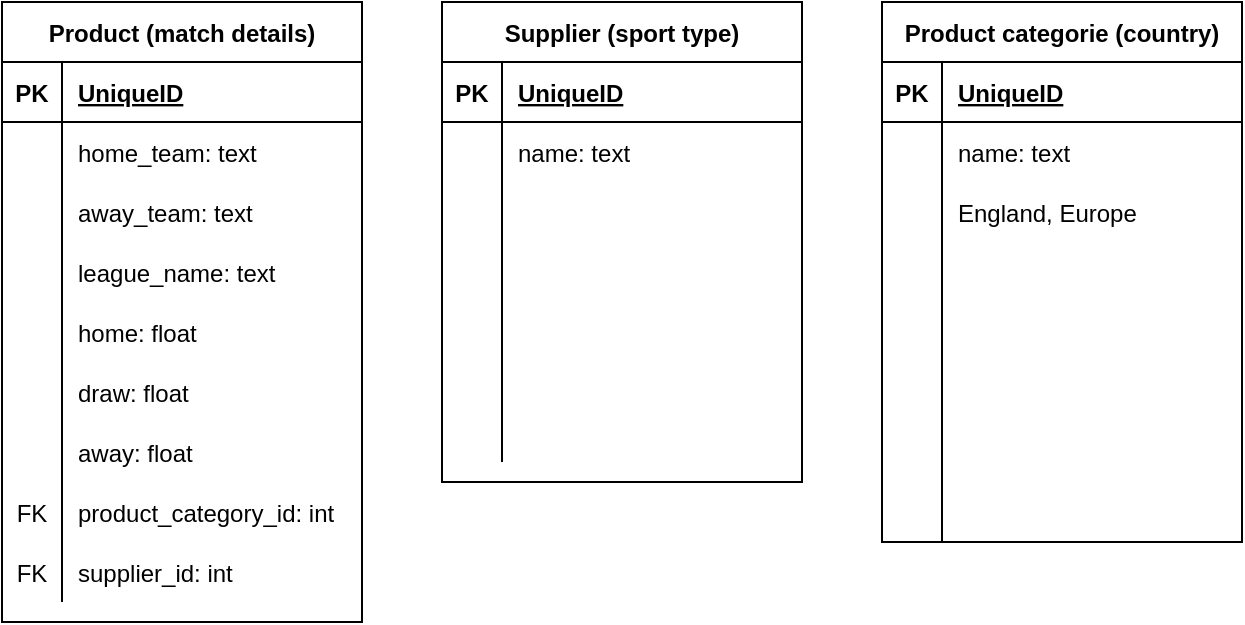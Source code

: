 <mxfile version="13.7.7" type="device"><diagram id="hdxMZM8gRisYwL6KkOhu" name="Page-1"><mxGraphModel dx="1041" dy="462" grid="1" gridSize="10" guides="1" tooltips="1" connect="1" arrows="1" fold="1" page="1" pageScale="1" pageWidth="1654" pageHeight="1169" math="0" shadow="0"><root><mxCell id="0"/><mxCell id="1" parent="0"/><mxCell id="8bAVlIXSvJwKPD2dPuzu-1" value="Product (match details)" style="shape=table;startSize=30;container=1;collapsible=1;childLayout=tableLayout;fixedRows=1;rowLines=0;fontStyle=1;align=center;resizeLast=1;" vertex="1" parent="1"><mxGeometry x="180" y="30" width="180" height="310" as="geometry"/></mxCell><mxCell id="8bAVlIXSvJwKPD2dPuzu-2" value="" style="shape=partialRectangle;collapsible=0;dropTarget=0;pointerEvents=0;fillColor=none;top=0;left=0;bottom=1;right=0;points=[[0,0.5],[1,0.5]];portConstraint=eastwest;" vertex="1" parent="8bAVlIXSvJwKPD2dPuzu-1"><mxGeometry y="30" width="180" height="30" as="geometry"/></mxCell><mxCell id="8bAVlIXSvJwKPD2dPuzu-3" value="PK" style="shape=partialRectangle;connectable=0;fillColor=none;top=0;left=0;bottom=0;right=0;fontStyle=1;overflow=hidden;" vertex="1" parent="8bAVlIXSvJwKPD2dPuzu-2"><mxGeometry width="30" height="30" as="geometry"/></mxCell><mxCell id="8bAVlIXSvJwKPD2dPuzu-4" value="UniqueID" style="shape=partialRectangle;connectable=0;fillColor=none;top=0;left=0;bottom=0;right=0;align=left;spacingLeft=6;fontStyle=5;overflow=hidden;" vertex="1" parent="8bAVlIXSvJwKPD2dPuzu-2"><mxGeometry x="30" width="150" height="30" as="geometry"/></mxCell><mxCell id="8bAVlIXSvJwKPD2dPuzu-5" value="" style="shape=partialRectangle;collapsible=0;dropTarget=0;pointerEvents=0;fillColor=none;top=0;left=0;bottom=0;right=0;points=[[0,0.5],[1,0.5]];portConstraint=eastwest;" vertex="1" parent="8bAVlIXSvJwKPD2dPuzu-1"><mxGeometry y="60" width="180" height="30" as="geometry"/></mxCell><mxCell id="8bAVlIXSvJwKPD2dPuzu-6" value="" style="shape=partialRectangle;connectable=0;fillColor=none;top=0;left=0;bottom=0;right=0;editable=1;overflow=hidden;" vertex="1" parent="8bAVlIXSvJwKPD2dPuzu-5"><mxGeometry width="30" height="30" as="geometry"/></mxCell><mxCell id="8bAVlIXSvJwKPD2dPuzu-7" value="home_team: text" style="shape=partialRectangle;connectable=0;fillColor=none;top=0;left=0;bottom=0;right=0;align=left;spacingLeft=6;overflow=hidden;" vertex="1" parent="8bAVlIXSvJwKPD2dPuzu-5"><mxGeometry x="30" width="150" height="30" as="geometry"/></mxCell><mxCell id="8bAVlIXSvJwKPD2dPuzu-78" value="" style="shape=partialRectangle;collapsible=0;dropTarget=0;pointerEvents=0;fillColor=none;top=0;left=0;bottom=0;right=0;points=[[0,0.5],[1,0.5]];portConstraint=eastwest;" vertex="1" parent="8bAVlIXSvJwKPD2dPuzu-1"><mxGeometry y="90" width="180" height="30" as="geometry"/></mxCell><mxCell id="8bAVlIXSvJwKPD2dPuzu-79" value="" style="shape=partialRectangle;connectable=0;fillColor=none;top=0;left=0;bottom=0;right=0;editable=1;overflow=hidden;" vertex="1" parent="8bAVlIXSvJwKPD2dPuzu-78"><mxGeometry width="30" height="30" as="geometry"/></mxCell><mxCell id="8bAVlIXSvJwKPD2dPuzu-80" value="away_team: text" style="shape=partialRectangle;connectable=0;fillColor=none;top=0;left=0;bottom=0;right=0;align=left;spacingLeft=6;overflow=hidden;" vertex="1" parent="8bAVlIXSvJwKPD2dPuzu-78"><mxGeometry x="30" width="150" height="30" as="geometry"/></mxCell><mxCell id="8bAVlIXSvJwKPD2dPuzu-20" value="" style="shape=partialRectangle;collapsible=0;dropTarget=0;pointerEvents=0;fillColor=none;top=0;left=0;bottom=0;right=0;points=[[0,0.5],[1,0.5]];portConstraint=eastwest;" vertex="1" parent="8bAVlIXSvJwKPD2dPuzu-1"><mxGeometry y="120" width="180" height="30" as="geometry"/></mxCell><mxCell id="8bAVlIXSvJwKPD2dPuzu-21" value="" style="shape=partialRectangle;connectable=0;fillColor=none;top=0;left=0;bottom=0;right=0;editable=1;overflow=hidden;" vertex="1" parent="8bAVlIXSvJwKPD2dPuzu-20"><mxGeometry width="30" height="30" as="geometry"/></mxCell><mxCell id="8bAVlIXSvJwKPD2dPuzu-22" value="league_name: text" style="shape=partialRectangle;connectable=0;fillColor=none;top=0;left=0;bottom=0;right=0;align=left;spacingLeft=6;overflow=hidden;" vertex="1" parent="8bAVlIXSvJwKPD2dPuzu-20"><mxGeometry x="30" width="150" height="30" as="geometry"/></mxCell><mxCell id="8bAVlIXSvJwKPD2dPuzu-8" value="" style="shape=partialRectangle;collapsible=0;dropTarget=0;pointerEvents=0;fillColor=none;top=0;left=0;bottom=0;right=0;points=[[0,0.5],[1,0.5]];portConstraint=eastwest;" vertex="1" parent="8bAVlIXSvJwKPD2dPuzu-1"><mxGeometry y="150" width="180" height="30" as="geometry"/></mxCell><mxCell id="8bAVlIXSvJwKPD2dPuzu-9" value="" style="shape=partialRectangle;connectable=0;fillColor=none;top=0;left=0;bottom=0;right=0;editable=1;overflow=hidden;" vertex="1" parent="8bAVlIXSvJwKPD2dPuzu-8"><mxGeometry width="30" height="30" as="geometry"/></mxCell><mxCell id="8bAVlIXSvJwKPD2dPuzu-10" value="home: float" style="shape=partialRectangle;connectable=0;fillColor=none;top=0;left=0;bottom=0;right=0;align=left;spacingLeft=6;overflow=hidden;" vertex="1" parent="8bAVlIXSvJwKPD2dPuzu-8"><mxGeometry x="30" width="150" height="30" as="geometry"/></mxCell><mxCell id="8bAVlIXSvJwKPD2dPuzu-11" value="" style="shape=partialRectangle;collapsible=0;dropTarget=0;pointerEvents=0;fillColor=none;top=0;left=0;bottom=0;right=0;points=[[0,0.5],[1,0.5]];portConstraint=eastwest;" vertex="1" parent="8bAVlIXSvJwKPD2dPuzu-1"><mxGeometry y="180" width="180" height="30" as="geometry"/></mxCell><mxCell id="8bAVlIXSvJwKPD2dPuzu-12" value="" style="shape=partialRectangle;connectable=0;fillColor=none;top=0;left=0;bottom=0;right=0;editable=1;overflow=hidden;" vertex="1" parent="8bAVlIXSvJwKPD2dPuzu-11"><mxGeometry width="30" height="30" as="geometry"/></mxCell><mxCell id="8bAVlIXSvJwKPD2dPuzu-13" value="draw: float" style="shape=partialRectangle;connectable=0;fillColor=none;top=0;left=0;bottom=0;right=0;align=left;spacingLeft=6;overflow=hidden;" vertex="1" parent="8bAVlIXSvJwKPD2dPuzu-11"><mxGeometry x="30" width="150" height="30" as="geometry"/></mxCell><mxCell id="8bAVlIXSvJwKPD2dPuzu-14" value="" style="shape=partialRectangle;collapsible=0;dropTarget=0;pointerEvents=0;fillColor=none;top=0;left=0;bottom=0;right=0;points=[[0,0.5],[1,0.5]];portConstraint=eastwest;" vertex="1" parent="8bAVlIXSvJwKPD2dPuzu-1"><mxGeometry y="210" width="180" height="30" as="geometry"/></mxCell><mxCell id="8bAVlIXSvJwKPD2dPuzu-15" value="" style="shape=partialRectangle;connectable=0;fillColor=none;top=0;left=0;bottom=0;right=0;editable=1;overflow=hidden;" vertex="1" parent="8bAVlIXSvJwKPD2dPuzu-14"><mxGeometry width="30" height="30" as="geometry"/></mxCell><mxCell id="8bAVlIXSvJwKPD2dPuzu-16" value="away: float" style="shape=partialRectangle;connectable=0;fillColor=none;top=0;left=0;bottom=0;right=0;align=left;spacingLeft=6;overflow=hidden;" vertex="1" parent="8bAVlIXSvJwKPD2dPuzu-14"><mxGeometry x="30" width="150" height="30" as="geometry"/></mxCell><mxCell id="8bAVlIXSvJwKPD2dPuzu-17" value="" style="shape=partialRectangle;collapsible=0;dropTarget=0;pointerEvents=0;fillColor=none;top=0;left=0;bottom=0;right=0;points=[[0,0.5],[1,0.5]];portConstraint=eastwest;" vertex="1" parent="8bAVlIXSvJwKPD2dPuzu-1"><mxGeometry y="240" width="180" height="30" as="geometry"/></mxCell><mxCell id="8bAVlIXSvJwKPD2dPuzu-18" value="FK" style="shape=partialRectangle;connectable=0;fillColor=none;top=0;left=0;bottom=0;right=0;editable=1;overflow=hidden;" vertex="1" parent="8bAVlIXSvJwKPD2dPuzu-17"><mxGeometry width="30" height="30" as="geometry"/></mxCell><mxCell id="8bAVlIXSvJwKPD2dPuzu-19" value="product_category_id: int" style="shape=partialRectangle;connectable=0;fillColor=none;top=0;left=0;bottom=0;right=0;align=left;spacingLeft=6;overflow=hidden;" vertex="1" parent="8bAVlIXSvJwKPD2dPuzu-17"><mxGeometry x="30" width="150" height="30" as="geometry"/></mxCell><mxCell id="8bAVlIXSvJwKPD2dPuzu-23" value="" style="shape=partialRectangle;collapsible=0;dropTarget=0;pointerEvents=0;fillColor=none;top=0;left=0;bottom=0;right=0;points=[[0,0.5],[1,0.5]];portConstraint=eastwest;" vertex="1" parent="8bAVlIXSvJwKPD2dPuzu-1"><mxGeometry y="270" width="180" height="30" as="geometry"/></mxCell><mxCell id="8bAVlIXSvJwKPD2dPuzu-24" value="FK" style="shape=partialRectangle;connectable=0;fillColor=none;top=0;left=0;bottom=0;right=0;editable=1;overflow=hidden;" vertex="1" parent="8bAVlIXSvJwKPD2dPuzu-23"><mxGeometry width="30" height="30" as="geometry"/></mxCell><mxCell id="8bAVlIXSvJwKPD2dPuzu-25" value="supplier_id: int" style="shape=partialRectangle;connectable=0;fillColor=none;top=0;left=0;bottom=0;right=0;align=left;spacingLeft=6;overflow=hidden;" vertex="1" parent="8bAVlIXSvJwKPD2dPuzu-23"><mxGeometry x="30" width="150" height="30" as="geometry"/></mxCell><mxCell id="8bAVlIXSvJwKPD2dPuzu-26" value="Supplier (sport type)" style="shape=table;startSize=30;container=1;collapsible=1;childLayout=tableLayout;fixedRows=1;rowLines=0;fontStyle=1;align=center;resizeLast=1;" vertex="1" parent="1"><mxGeometry x="400" y="30" width="180" height="240" as="geometry"/></mxCell><mxCell id="8bAVlIXSvJwKPD2dPuzu-27" value="" style="shape=partialRectangle;collapsible=0;dropTarget=0;pointerEvents=0;fillColor=none;top=0;left=0;bottom=1;right=0;points=[[0,0.5],[1,0.5]];portConstraint=eastwest;" vertex="1" parent="8bAVlIXSvJwKPD2dPuzu-26"><mxGeometry y="30" width="180" height="30" as="geometry"/></mxCell><mxCell id="8bAVlIXSvJwKPD2dPuzu-28" value="PK" style="shape=partialRectangle;connectable=0;fillColor=none;top=0;left=0;bottom=0;right=0;fontStyle=1;overflow=hidden;" vertex="1" parent="8bAVlIXSvJwKPD2dPuzu-27"><mxGeometry width="30" height="30" as="geometry"/></mxCell><mxCell id="8bAVlIXSvJwKPD2dPuzu-29" value="UniqueID" style="shape=partialRectangle;connectable=0;fillColor=none;top=0;left=0;bottom=0;right=0;align=left;spacingLeft=6;fontStyle=5;overflow=hidden;" vertex="1" parent="8bAVlIXSvJwKPD2dPuzu-27"><mxGeometry x="30" width="150" height="30" as="geometry"/></mxCell><mxCell id="8bAVlIXSvJwKPD2dPuzu-30" value="" style="shape=partialRectangle;collapsible=0;dropTarget=0;pointerEvents=0;fillColor=none;top=0;left=0;bottom=0;right=0;points=[[0,0.5],[1,0.5]];portConstraint=eastwest;" vertex="1" parent="8bAVlIXSvJwKPD2dPuzu-26"><mxGeometry y="60" width="180" height="30" as="geometry"/></mxCell><mxCell id="8bAVlIXSvJwKPD2dPuzu-31" value="" style="shape=partialRectangle;connectable=0;fillColor=none;top=0;left=0;bottom=0;right=0;editable=1;overflow=hidden;" vertex="1" parent="8bAVlIXSvJwKPD2dPuzu-30"><mxGeometry width="30" height="30" as="geometry"/></mxCell><mxCell id="8bAVlIXSvJwKPD2dPuzu-32" value="name: text" style="shape=partialRectangle;connectable=0;fillColor=none;top=0;left=0;bottom=0;right=0;align=left;spacingLeft=6;overflow=hidden;" vertex="1" parent="8bAVlIXSvJwKPD2dPuzu-30"><mxGeometry x="30" width="150" height="30" as="geometry"/></mxCell><mxCell id="8bAVlIXSvJwKPD2dPuzu-36" value="" style="shape=partialRectangle;collapsible=0;dropTarget=0;pointerEvents=0;fillColor=none;top=0;left=0;bottom=0;right=0;points=[[0,0.5],[1,0.5]];portConstraint=eastwest;" vertex="1" parent="8bAVlIXSvJwKPD2dPuzu-26"><mxGeometry y="90" width="180" height="30" as="geometry"/></mxCell><mxCell id="8bAVlIXSvJwKPD2dPuzu-37" value="" style="shape=partialRectangle;connectable=0;fillColor=none;top=0;left=0;bottom=0;right=0;editable=1;overflow=hidden;" vertex="1" parent="8bAVlIXSvJwKPD2dPuzu-36"><mxGeometry width="30" height="30" as="geometry"/></mxCell><mxCell id="8bAVlIXSvJwKPD2dPuzu-38" value="" style="shape=partialRectangle;connectable=0;fillColor=none;top=0;left=0;bottom=0;right=0;align=left;spacingLeft=6;overflow=hidden;" vertex="1" parent="8bAVlIXSvJwKPD2dPuzu-36"><mxGeometry x="30" width="150" height="30" as="geometry"/></mxCell><mxCell id="8bAVlIXSvJwKPD2dPuzu-39" value="" style="shape=partialRectangle;collapsible=0;dropTarget=0;pointerEvents=0;fillColor=none;top=0;left=0;bottom=0;right=0;points=[[0,0.5],[1,0.5]];portConstraint=eastwest;" vertex="1" parent="8bAVlIXSvJwKPD2dPuzu-26"><mxGeometry y="120" width="180" height="30" as="geometry"/></mxCell><mxCell id="8bAVlIXSvJwKPD2dPuzu-40" value="" style="shape=partialRectangle;connectable=0;fillColor=none;top=0;left=0;bottom=0;right=0;editable=1;overflow=hidden;" vertex="1" parent="8bAVlIXSvJwKPD2dPuzu-39"><mxGeometry width="30" height="30" as="geometry"/></mxCell><mxCell id="8bAVlIXSvJwKPD2dPuzu-41" value="" style="shape=partialRectangle;connectable=0;fillColor=none;top=0;left=0;bottom=0;right=0;align=left;spacingLeft=6;overflow=hidden;" vertex="1" parent="8bAVlIXSvJwKPD2dPuzu-39"><mxGeometry x="30" width="150" height="30" as="geometry"/></mxCell><mxCell id="8bAVlIXSvJwKPD2dPuzu-42" value="" style="shape=partialRectangle;collapsible=0;dropTarget=0;pointerEvents=0;fillColor=none;top=0;left=0;bottom=0;right=0;points=[[0,0.5],[1,0.5]];portConstraint=eastwest;" vertex="1" parent="8bAVlIXSvJwKPD2dPuzu-26"><mxGeometry y="150" width="180" height="30" as="geometry"/></mxCell><mxCell id="8bAVlIXSvJwKPD2dPuzu-43" value="" style="shape=partialRectangle;connectable=0;fillColor=none;top=0;left=0;bottom=0;right=0;editable=1;overflow=hidden;" vertex="1" parent="8bAVlIXSvJwKPD2dPuzu-42"><mxGeometry width="30" height="30" as="geometry"/></mxCell><mxCell id="8bAVlIXSvJwKPD2dPuzu-44" value="" style="shape=partialRectangle;connectable=0;fillColor=none;top=0;left=0;bottom=0;right=0;align=left;spacingLeft=6;overflow=hidden;" vertex="1" parent="8bAVlIXSvJwKPD2dPuzu-42"><mxGeometry x="30" width="150" height="30" as="geometry"/></mxCell><mxCell id="8bAVlIXSvJwKPD2dPuzu-45" value="" style="shape=partialRectangle;collapsible=0;dropTarget=0;pointerEvents=0;fillColor=none;top=0;left=0;bottom=0;right=0;points=[[0,0.5],[1,0.5]];portConstraint=eastwest;" vertex="1" parent="8bAVlIXSvJwKPD2dPuzu-26"><mxGeometry y="180" width="180" height="30" as="geometry"/></mxCell><mxCell id="8bAVlIXSvJwKPD2dPuzu-46" value="" style="shape=partialRectangle;connectable=0;fillColor=none;top=0;left=0;bottom=0;right=0;editable=1;overflow=hidden;" vertex="1" parent="8bAVlIXSvJwKPD2dPuzu-45"><mxGeometry width="30" height="30" as="geometry"/></mxCell><mxCell id="8bAVlIXSvJwKPD2dPuzu-47" value="" style="shape=partialRectangle;connectable=0;fillColor=none;top=0;left=0;bottom=0;right=0;align=left;spacingLeft=6;overflow=hidden;" vertex="1" parent="8bAVlIXSvJwKPD2dPuzu-45"><mxGeometry x="30" width="150" height="30" as="geometry"/></mxCell><mxCell id="8bAVlIXSvJwKPD2dPuzu-48" value="" style="shape=partialRectangle;collapsible=0;dropTarget=0;pointerEvents=0;fillColor=none;top=0;left=0;bottom=0;right=0;points=[[0,0.5],[1,0.5]];portConstraint=eastwest;" vertex="1" parent="8bAVlIXSvJwKPD2dPuzu-26"><mxGeometry y="210" width="180" height="20" as="geometry"/></mxCell><mxCell id="8bAVlIXSvJwKPD2dPuzu-49" value="" style="shape=partialRectangle;connectable=0;fillColor=none;top=0;left=0;bottom=0;right=0;editable=1;overflow=hidden;" vertex="1" parent="8bAVlIXSvJwKPD2dPuzu-48"><mxGeometry width="30" height="20" as="geometry"/></mxCell><mxCell id="8bAVlIXSvJwKPD2dPuzu-50" value="" style="shape=partialRectangle;connectable=0;fillColor=none;top=0;left=0;bottom=0;right=0;align=left;spacingLeft=6;overflow=hidden;" vertex="1" parent="8bAVlIXSvJwKPD2dPuzu-48"><mxGeometry x="30" width="150" height="20" as="geometry"/></mxCell><mxCell id="8bAVlIXSvJwKPD2dPuzu-51" value="Product categorie (country)" style="shape=table;startSize=30;container=1;collapsible=1;childLayout=tableLayout;fixedRows=1;rowLines=0;fontStyle=1;align=center;resizeLast=1;" vertex="1" parent="1"><mxGeometry x="620" y="30" width="180" height="270" as="geometry"/></mxCell><mxCell id="8bAVlIXSvJwKPD2dPuzu-52" value="" style="shape=partialRectangle;collapsible=0;dropTarget=0;pointerEvents=0;fillColor=none;top=0;left=0;bottom=1;right=0;points=[[0,0.5],[1,0.5]];portConstraint=eastwest;" vertex="1" parent="8bAVlIXSvJwKPD2dPuzu-51"><mxGeometry y="30" width="180" height="30" as="geometry"/></mxCell><mxCell id="8bAVlIXSvJwKPD2dPuzu-53" value="PK" style="shape=partialRectangle;connectable=0;fillColor=none;top=0;left=0;bottom=0;right=0;fontStyle=1;overflow=hidden;" vertex="1" parent="8bAVlIXSvJwKPD2dPuzu-52"><mxGeometry width="30" height="30" as="geometry"/></mxCell><mxCell id="8bAVlIXSvJwKPD2dPuzu-54" value="UniqueID" style="shape=partialRectangle;connectable=0;fillColor=none;top=0;left=0;bottom=0;right=0;align=left;spacingLeft=6;fontStyle=5;overflow=hidden;" vertex="1" parent="8bAVlIXSvJwKPD2dPuzu-52"><mxGeometry x="30" width="150" height="30" as="geometry"/></mxCell><mxCell id="8bAVlIXSvJwKPD2dPuzu-55" value="" style="shape=partialRectangle;collapsible=0;dropTarget=0;pointerEvents=0;fillColor=none;top=0;left=0;bottom=0;right=0;points=[[0,0.5],[1,0.5]];portConstraint=eastwest;" vertex="1" parent="8bAVlIXSvJwKPD2dPuzu-51"><mxGeometry y="60" width="180" height="30" as="geometry"/></mxCell><mxCell id="8bAVlIXSvJwKPD2dPuzu-56" value="" style="shape=partialRectangle;connectable=0;fillColor=none;top=0;left=0;bottom=0;right=0;editable=1;overflow=hidden;" vertex="1" parent="8bAVlIXSvJwKPD2dPuzu-55"><mxGeometry width="30" height="30" as="geometry"/></mxCell><mxCell id="8bAVlIXSvJwKPD2dPuzu-57" value="name: text" style="shape=partialRectangle;connectable=0;fillColor=none;top=0;left=0;bottom=0;right=0;align=left;spacingLeft=6;overflow=hidden;" vertex="1" parent="8bAVlIXSvJwKPD2dPuzu-55"><mxGeometry x="30" width="150" height="30" as="geometry"/></mxCell><mxCell id="8bAVlIXSvJwKPD2dPuzu-58" value="" style="shape=partialRectangle;collapsible=0;dropTarget=0;pointerEvents=0;fillColor=none;top=0;left=0;bottom=0;right=0;points=[[0,0.5],[1,0.5]];portConstraint=eastwest;" vertex="1" parent="8bAVlIXSvJwKPD2dPuzu-51"><mxGeometry y="90" width="180" height="30" as="geometry"/></mxCell><mxCell id="8bAVlIXSvJwKPD2dPuzu-59" value="" style="shape=partialRectangle;connectable=0;fillColor=none;top=0;left=0;bottom=0;right=0;editable=1;overflow=hidden;" vertex="1" parent="8bAVlIXSvJwKPD2dPuzu-58"><mxGeometry width="30" height="30" as="geometry"/></mxCell><mxCell id="8bAVlIXSvJwKPD2dPuzu-60" value="England, Europe" style="shape=partialRectangle;connectable=0;fillColor=none;top=0;left=0;bottom=0;right=0;align=left;spacingLeft=6;overflow=hidden;" vertex="1" parent="8bAVlIXSvJwKPD2dPuzu-58"><mxGeometry x="30" width="150" height="30" as="geometry"/></mxCell><mxCell id="8bAVlIXSvJwKPD2dPuzu-61" value="" style="shape=partialRectangle;collapsible=0;dropTarget=0;pointerEvents=0;fillColor=none;top=0;left=0;bottom=0;right=0;points=[[0,0.5],[1,0.5]];portConstraint=eastwest;" vertex="1" parent="8bAVlIXSvJwKPD2dPuzu-51"><mxGeometry y="120" width="180" height="30" as="geometry"/></mxCell><mxCell id="8bAVlIXSvJwKPD2dPuzu-62" value="" style="shape=partialRectangle;connectable=0;fillColor=none;top=0;left=0;bottom=0;right=0;editable=1;overflow=hidden;" vertex="1" parent="8bAVlIXSvJwKPD2dPuzu-61"><mxGeometry width="30" height="30" as="geometry"/></mxCell><mxCell id="8bAVlIXSvJwKPD2dPuzu-63" value="" style="shape=partialRectangle;connectable=0;fillColor=none;top=0;left=0;bottom=0;right=0;align=left;spacingLeft=6;overflow=hidden;" vertex="1" parent="8bAVlIXSvJwKPD2dPuzu-61"><mxGeometry x="30" width="150" height="30" as="geometry"/></mxCell><mxCell id="8bAVlIXSvJwKPD2dPuzu-64" value="" style="shape=partialRectangle;collapsible=0;dropTarget=0;pointerEvents=0;fillColor=none;top=0;left=0;bottom=0;right=0;points=[[0,0.5],[1,0.5]];portConstraint=eastwest;" vertex="1" parent="8bAVlIXSvJwKPD2dPuzu-51"><mxGeometry y="150" width="180" height="30" as="geometry"/></mxCell><mxCell id="8bAVlIXSvJwKPD2dPuzu-65" value="" style="shape=partialRectangle;connectable=0;fillColor=none;top=0;left=0;bottom=0;right=0;editable=1;overflow=hidden;" vertex="1" parent="8bAVlIXSvJwKPD2dPuzu-64"><mxGeometry width="30" height="30" as="geometry"/></mxCell><mxCell id="8bAVlIXSvJwKPD2dPuzu-66" value="" style="shape=partialRectangle;connectable=0;fillColor=none;top=0;left=0;bottom=0;right=0;align=left;spacingLeft=6;overflow=hidden;" vertex="1" parent="8bAVlIXSvJwKPD2dPuzu-64"><mxGeometry x="30" width="150" height="30" as="geometry"/></mxCell><mxCell id="8bAVlIXSvJwKPD2dPuzu-67" value="" style="shape=partialRectangle;collapsible=0;dropTarget=0;pointerEvents=0;fillColor=none;top=0;left=0;bottom=0;right=0;points=[[0,0.5],[1,0.5]];portConstraint=eastwest;" vertex="1" parent="8bAVlIXSvJwKPD2dPuzu-51"><mxGeometry y="180" width="180" height="30" as="geometry"/></mxCell><mxCell id="8bAVlIXSvJwKPD2dPuzu-68" value="" style="shape=partialRectangle;connectable=0;fillColor=none;top=0;left=0;bottom=0;right=0;editable=1;overflow=hidden;" vertex="1" parent="8bAVlIXSvJwKPD2dPuzu-67"><mxGeometry width="30" height="30" as="geometry"/></mxCell><mxCell id="8bAVlIXSvJwKPD2dPuzu-69" value="" style="shape=partialRectangle;connectable=0;fillColor=none;top=0;left=0;bottom=0;right=0;align=left;spacingLeft=6;overflow=hidden;" vertex="1" parent="8bAVlIXSvJwKPD2dPuzu-67"><mxGeometry x="30" width="150" height="30" as="geometry"/></mxCell><mxCell id="8bAVlIXSvJwKPD2dPuzu-70" value="" style="shape=partialRectangle;collapsible=0;dropTarget=0;pointerEvents=0;fillColor=none;top=0;left=0;bottom=0;right=0;points=[[0,0.5],[1,0.5]];portConstraint=eastwest;" vertex="1" parent="8bAVlIXSvJwKPD2dPuzu-51"><mxGeometry y="210" width="180" height="30" as="geometry"/></mxCell><mxCell id="8bAVlIXSvJwKPD2dPuzu-71" value="" style="shape=partialRectangle;connectable=0;fillColor=none;top=0;left=0;bottom=0;right=0;editable=1;overflow=hidden;" vertex="1" parent="8bAVlIXSvJwKPD2dPuzu-70"><mxGeometry width="30" height="30" as="geometry"/></mxCell><mxCell id="8bAVlIXSvJwKPD2dPuzu-72" value="" style="shape=partialRectangle;connectable=0;fillColor=none;top=0;left=0;bottom=0;right=0;align=left;spacingLeft=6;overflow=hidden;" vertex="1" parent="8bAVlIXSvJwKPD2dPuzu-70"><mxGeometry x="30" width="150" height="30" as="geometry"/></mxCell><mxCell id="8bAVlIXSvJwKPD2dPuzu-73" value="" style="shape=partialRectangle;collapsible=0;dropTarget=0;pointerEvents=0;fillColor=none;top=0;left=0;bottom=0;right=0;points=[[0,0.5],[1,0.5]];portConstraint=eastwest;" vertex="1" parent="8bAVlIXSvJwKPD2dPuzu-51"><mxGeometry y="240" width="180" height="30" as="geometry"/></mxCell><mxCell id="8bAVlIXSvJwKPD2dPuzu-74" value="" style="shape=partialRectangle;connectable=0;fillColor=none;top=0;left=0;bottom=0;right=0;editable=1;overflow=hidden;" vertex="1" parent="8bAVlIXSvJwKPD2dPuzu-73"><mxGeometry width="30" height="30" as="geometry"/></mxCell><mxCell id="8bAVlIXSvJwKPD2dPuzu-75" value="" style="shape=partialRectangle;connectable=0;fillColor=none;top=0;left=0;bottom=0;right=0;align=left;spacingLeft=6;overflow=hidden;" vertex="1" parent="8bAVlIXSvJwKPD2dPuzu-73"><mxGeometry x="30" width="150" height="30" as="geometry"/></mxCell></root></mxGraphModel></diagram></mxfile>
